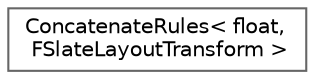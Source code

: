 digraph "Graphical Class Hierarchy"
{
 // INTERACTIVE_SVG=YES
 // LATEX_PDF_SIZE
  bgcolor="transparent";
  edge [fontname=Helvetica,fontsize=10,labelfontname=Helvetica,labelfontsize=10];
  node [fontname=Helvetica,fontsize=10,shape=box,height=0.2,width=0.4];
  rankdir="LR";
  Node0 [id="Node000000",label="ConcatenateRules\< float,\l FSlateLayoutTransform \>",height=0.2,width=0.4,color="grey40", fillcolor="white", style="filled",URL="$d0/d8d/structConcatenateRules_3_01float_00_01FSlateLayoutTransform_01_4.html",tooltip=" "];
}
